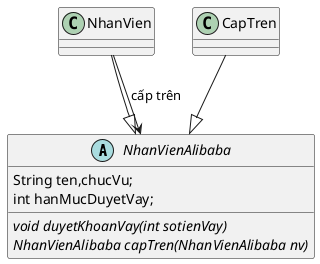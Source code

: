 @startuml
'https://plantuml.com/class-diagram
abstract class NhanVienAlibaba {
    String ten,chucVu;
    int hanMucDuyetVay;
    {abstract} void duyetKhoanVay(int sotienVay)
    {abstract} NhanVienAlibaba capTren(NhanVienAlibaba nv)
}

class NhanVien {
}

class CapTren {
}

NhanVien --|> NhanVienAlibaba
NhanVien --> NhanVienAlibaba: cấp trên
CapTren --|> NhanVienAlibaba

@enduml